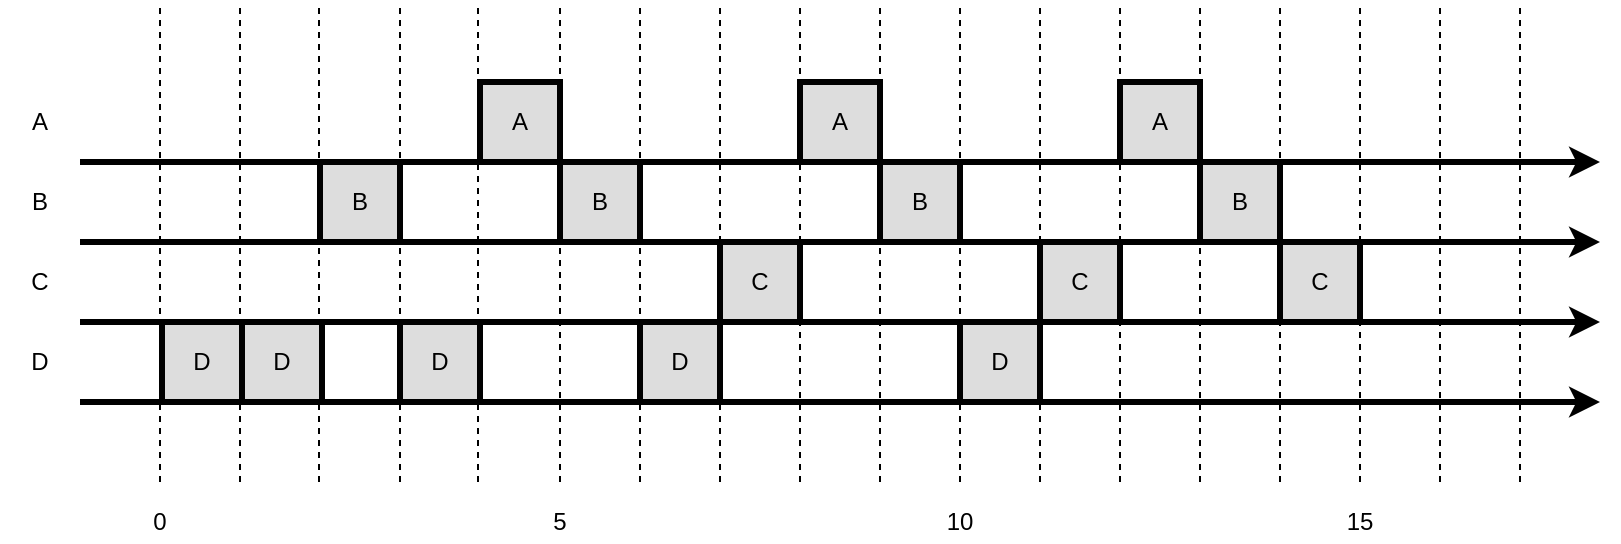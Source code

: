 <mxfile version="21.6.2" type="device">
  <diagram id="koR6rEhH4RlhdVhZv6KK" name="Page-1">
    <mxGraphModel dx="2074" dy="1128" grid="1" gridSize="10" guides="1" tooltips="1" connect="1" arrows="1" fold="1" page="1" pageScale="1" pageWidth="827" pageHeight="1169" math="0" shadow="0">
      <root>
        <mxCell id="0" />
        <mxCell id="1" parent="0" />
        <mxCell id="553mWZuIQJLopImlODBH-5" value="" style="endArrow=classic;html=1;strokeWidth=3;" parent="1" edge="1">
          <mxGeometry width="50" height="50" relative="1" as="geometry">
            <mxPoint x="40" y="320" as="sourcePoint" />
            <mxPoint x="800" y="320" as="targetPoint" />
          </mxGeometry>
        </mxCell>
        <mxCell id="553mWZuIQJLopImlODBH-10" value="" style="endArrow=none;dashed=1;html=1;" parent="1" edge="1">
          <mxGeometry width="50" height="50" relative="1" as="geometry">
            <mxPoint x="80" y="400" as="sourcePoint" />
            <mxPoint x="80" y="160" as="targetPoint" />
          </mxGeometry>
        </mxCell>
        <mxCell id="553mWZuIQJLopImlODBH-11" value="" style="endArrow=none;dashed=1;html=1;" parent="1" edge="1">
          <mxGeometry width="50" height="50" relative="1" as="geometry">
            <mxPoint x="120" y="400" as="sourcePoint" />
            <mxPoint x="120" y="160" as="targetPoint" />
          </mxGeometry>
        </mxCell>
        <mxCell id="553mWZuIQJLopImlODBH-12" value="" style="endArrow=none;dashed=1;html=1;" parent="1" edge="1">
          <mxGeometry width="50" height="50" relative="1" as="geometry">
            <mxPoint x="159.5" y="400" as="sourcePoint" />
            <mxPoint x="159.5" y="160" as="targetPoint" />
          </mxGeometry>
        </mxCell>
        <mxCell id="553mWZuIQJLopImlODBH-13" value="" style="endArrow=none;dashed=1;html=1;" parent="1" edge="1">
          <mxGeometry width="50" height="50" relative="1" as="geometry">
            <mxPoint x="200" y="400" as="sourcePoint" />
            <mxPoint x="200" y="160" as="targetPoint" />
          </mxGeometry>
        </mxCell>
        <mxCell id="553mWZuIQJLopImlODBH-14" value="" style="endArrow=none;dashed=1;html=1;" parent="1" edge="1">
          <mxGeometry width="50" height="50" relative="1" as="geometry">
            <mxPoint x="239" y="400" as="sourcePoint" />
            <mxPoint x="239" y="160" as="targetPoint" />
          </mxGeometry>
        </mxCell>
        <mxCell id="553mWZuIQJLopImlODBH-15" value="" style="endArrow=none;dashed=1;html=1;" parent="1" edge="1">
          <mxGeometry width="50" height="50" relative="1" as="geometry">
            <mxPoint x="280" y="400" as="sourcePoint" />
            <mxPoint x="280" y="160" as="targetPoint" />
          </mxGeometry>
        </mxCell>
        <mxCell id="553mWZuIQJLopImlODBH-16" value="" style="endArrow=none;dashed=1;html=1;" parent="1" edge="1">
          <mxGeometry width="50" height="50" relative="1" as="geometry">
            <mxPoint x="320" y="400" as="sourcePoint" />
            <mxPoint x="320" y="160" as="targetPoint" />
          </mxGeometry>
        </mxCell>
        <mxCell id="553mWZuIQJLopImlODBH-17" value="" style="endArrow=none;dashed=1;html=1;" parent="1" edge="1">
          <mxGeometry width="50" height="50" relative="1" as="geometry">
            <mxPoint x="360" y="400" as="sourcePoint" />
            <mxPoint x="360" y="160" as="targetPoint" />
          </mxGeometry>
        </mxCell>
        <mxCell id="553mWZuIQJLopImlODBH-18" value="" style="endArrow=none;dashed=1;html=1;" parent="1" edge="1">
          <mxGeometry width="50" height="50" relative="1" as="geometry">
            <mxPoint x="400" y="400" as="sourcePoint" />
            <mxPoint x="400" y="160" as="targetPoint" />
          </mxGeometry>
        </mxCell>
        <mxCell id="553mWZuIQJLopImlODBH-19" value="" style="endArrow=none;dashed=1;html=1;" parent="1" edge="1">
          <mxGeometry width="50" height="50" relative="1" as="geometry">
            <mxPoint x="440" y="400" as="sourcePoint" />
            <mxPoint x="440" y="160" as="targetPoint" />
          </mxGeometry>
        </mxCell>
        <mxCell id="553mWZuIQJLopImlODBH-20" value="" style="endArrow=none;dashed=1;html=1;" parent="1" edge="1">
          <mxGeometry width="50" height="50" relative="1" as="geometry">
            <mxPoint x="480" y="400" as="sourcePoint" />
            <mxPoint x="480" y="160" as="targetPoint" />
          </mxGeometry>
        </mxCell>
        <mxCell id="553mWZuIQJLopImlODBH-21" value="" style="endArrow=none;dashed=1;html=1;" parent="1" edge="1">
          <mxGeometry width="50" height="50" relative="1" as="geometry">
            <mxPoint x="520" y="400" as="sourcePoint" />
            <mxPoint x="520" y="160" as="targetPoint" />
          </mxGeometry>
        </mxCell>
        <mxCell id="553mWZuIQJLopImlODBH-22" value="" style="endArrow=none;dashed=1;html=1;" parent="1" edge="1">
          <mxGeometry width="50" height="50" relative="1" as="geometry">
            <mxPoint x="560" y="400" as="sourcePoint" />
            <mxPoint x="560" y="160" as="targetPoint" />
          </mxGeometry>
        </mxCell>
        <mxCell id="553mWZuIQJLopImlODBH-23" value="" style="endArrow=none;dashed=1;html=1;" parent="1" edge="1">
          <mxGeometry width="50" height="50" relative="1" as="geometry">
            <mxPoint x="600" y="400" as="sourcePoint" />
            <mxPoint x="600" y="160" as="targetPoint" />
          </mxGeometry>
        </mxCell>
        <mxCell id="553mWZuIQJLopImlODBH-24" value="" style="endArrow=none;dashed=1;html=1;" parent="1" edge="1">
          <mxGeometry width="50" height="50" relative="1" as="geometry">
            <mxPoint x="640" y="400" as="sourcePoint" />
            <mxPoint x="640" y="160" as="targetPoint" />
          </mxGeometry>
        </mxCell>
        <mxCell id="553mWZuIQJLopImlODBH-25" value="" style="endArrow=none;dashed=1;html=1;" parent="1" edge="1">
          <mxGeometry width="50" height="50" relative="1" as="geometry">
            <mxPoint x="680" y="400" as="sourcePoint" />
            <mxPoint x="680" y="160" as="targetPoint" />
          </mxGeometry>
        </mxCell>
        <mxCell id="553mWZuIQJLopImlODBH-26" value="" style="endArrow=none;dashed=1;html=1;" parent="1" edge="1">
          <mxGeometry width="50" height="50" relative="1" as="geometry">
            <mxPoint x="720" y="400" as="sourcePoint" />
            <mxPoint x="720" y="160" as="targetPoint" />
          </mxGeometry>
        </mxCell>
        <mxCell id="553mWZuIQJLopImlODBH-27" value="" style="endArrow=none;dashed=1;html=1;" parent="1" edge="1">
          <mxGeometry width="50" height="50" relative="1" as="geometry">
            <mxPoint x="760" y="400" as="sourcePoint" />
            <mxPoint x="760" y="160" as="targetPoint" />
          </mxGeometry>
        </mxCell>
        <mxCell id="553mWZuIQJLopImlODBH-28" value="" style="endArrow=classic;html=1;strokeWidth=3;" parent="1" edge="1">
          <mxGeometry width="50" height="50" relative="1" as="geometry">
            <mxPoint x="40" y="280" as="sourcePoint" />
            <mxPoint x="800" y="280" as="targetPoint" />
          </mxGeometry>
        </mxCell>
        <mxCell id="553mWZuIQJLopImlODBH-29" value="" style="endArrow=classic;html=1;strokeWidth=3;" parent="1" edge="1">
          <mxGeometry width="50" height="50" relative="1" as="geometry">
            <mxPoint x="40" y="240" as="sourcePoint" />
            <mxPoint x="800" y="240" as="targetPoint" />
          </mxGeometry>
        </mxCell>
        <mxCell id="553mWZuIQJLopImlODBH-30" value="0" style="text;html=1;strokeColor=none;fillColor=none;align=center;verticalAlign=middle;whiteSpace=wrap;rounded=0;" parent="1" vertex="1">
          <mxGeometry x="60" y="410" width="40" height="20" as="geometry" />
        </mxCell>
        <mxCell id="553mWZuIQJLopImlODBH-31" value="5" style="text;html=1;strokeColor=none;fillColor=none;align=center;verticalAlign=middle;whiteSpace=wrap;rounded=0;" parent="1" vertex="1">
          <mxGeometry x="260" y="410" width="40" height="20" as="geometry" />
        </mxCell>
        <mxCell id="553mWZuIQJLopImlODBH-32" value="10" style="text;html=1;strokeColor=none;fillColor=none;align=center;verticalAlign=middle;whiteSpace=wrap;rounded=0;" parent="1" vertex="1">
          <mxGeometry x="460" y="410" width="40" height="20" as="geometry" />
        </mxCell>
        <mxCell id="553mWZuIQJLopImlODBH-33" value="15" style="text;html=1;strokeColor=none;fillColor=none;align=center;verticalAlign=middle;whiteSpace=wrap;rounded=0;" parent="1" vertex="1">
          <mxGeometry x="660" y="410" width="40" height="20" as="geometry" />
        </mxCell>
        <mxCell id="553mWZuIQJLopImlODBH-34" value="A" style="text;html=1;strokeColor=none;fillColor=none;align=center;verticalAlign=middle;whiteSpace=wrap;rounded=0;" parent="1" vertex="1">
          <mxGeometry y="210" width="40" height="20" as="geometry" />
        </mxCell>
        <mxCell id="553mWZuIQJLopImlODBH-35" value="B" style="text;html=1;strokeColor=none;fillColor=none;align=center;verticalAlign=middle;whiteSpace=wrap;rounded=0;" parent="1" vertex="1">
          <mxGeometry y="250" width="40" height="20" as="geometry" />
        </mxCell>
        <mxCell id="553mWZuIQJLopImlODBH-36" value="C" style="text;html=1;strokeColor=none;fillColor=none;align=center;verticalAlign=middle;whiteSpace=wrap;rounded=0;" parent="1" vertex="1">
          <mxGeometry y="290" width="40" height="20" as="geometry" />
        </mxCell>
        <mxCell id="553mWZuIQJLopImlODBH-43" value="" style="endArrow=classic;html=1;strokeWidth=3;" parent="1" edge="1">
          <mxGeometry width="50" height="50" relative="1" as="geometry">
            <mxPoint x="40" y="360" as="sourcePoint" />
            <mxPoint x="800" y="360" as="targetPoint" />
          </mxGeometry>
        </mxCell>
        <mxCell id="553mWZuIQJLopImlODBH-46" value="D" style="text;html=1;strokeColor=none;fillColor=none;align=center;verticalAlign=middle;whiteSpace=wrap;rounded=0;" parent="1" vertex="1">
          <mxGeometry y="330" width="40" height="20" as="geometry" />
        </mxCell>
        <mxCell id="u0UwmiHKUNXPcd39aIL_-1" value="D" style="rounded=0;whiteSpace=wrap;html=1;strokeWidth=3;fillColor=#dddddd;" parent="1" vertex="1">
          <mxGeometry x="81" y="320" width="40" height="40" as="geometry" />
        </mxCell>
        <mxCell id="u0UwmiHKUNXPcd39aIL_-14" value="D" style="rounded=0;whiteSpace=wrap;html=1;strokeWidth=3;fillColor=#dddddd;" parent="1" vertex="1">
          <mxGeometry x="121" y="320" width="40" height="40" as="geometry" />
        </mxCell>
        <mxCell id="u0UwmiHKUNXPcd39aIL_-15" value="B" style="rounded=0;whiteSpace=wrap;html=1;strokeWidth=3;fillColor=#dddddd;" parent="1" vertex="1">
          <mxGeometry x="160" y="240" width="40" height="40" as="geometry" />
        </mxCell>
        <mxCell id="u0UwmiHKUNXPcd39aIL_-16" value="D" style="rounded=0;whiteSpace=wrap;html=1;strokeWidth=3;fillColor=#dddddd;" parent="1" vertex="1">
          <mxGeometry x="200" y="320" width="40" height="40" as="geometry" />
        </mxCell>
        <mxCell id="u0UwmiHKUNXPcd39aIL_-17" value="A" style="rounded=0;whiteSpace=wrap;html=1;strokeWidth=3;fillColor=#dddddd;" parent="1" vertex="1">
          <mxGeometry x="240" y="200" width="40" height="40" as="geometry" />
        </mxCell>
        <mxCell id="u0UwmiHKUNXPcd39aIL_-18" value="B" style="rounded=0;whiteSpace=wrap;html=1;strokeWidth=3;fillColor=#dddddd;" parent="1" vertex="1">
          <mxGeometry x="280" y="240" width="40" height="40" as="geometry" />
        </mxCell>
        <mxCell id="u0UwmiHKUNXPcd39aIL_-19" value="D" style="rounded=0;whiteSpace=wrap;html=1;strokeWidth=3;fillColor=#dddddd;" parent="1" vertex="1">
          <mxGeometry x="320" y="320" width="40" height="40" as="geometry" />
        </mxCell>
        <mxCell id="u0UwmiHKUNXPcd39aIL_-20" value="C" style="rounded=0;whiteSpace=wrap;html=1;strokeWidth=3;fillColor=#dddddd;" parent="1" vertex="1">
          <mxGeometry x="360" y="280" width="40" height="40" as="geometry" />
        </mxCell>
        <mxCell id="u0UwmiHKUNXPcd39aIL_-21" value="A" style="rounded=0;whiteSpace=wrap;html=1;strokeWidth=3;fillColor=#dddddd;" parent="1" vertex="1">
          <mxGeometry x="400" y="200" width="40" height="40" as="geometry" />
        </mxCell>
        <mxCell id="u0UwmiHKUNXPcd39aIL_-23" value="B" style="rounded=0;whiteSpace=wrap;html=1;strokeWidth=3;fillColor=#dddddd;" parent="1" vertex="1">
          <mxGeometry x="440" y="240" width="40" height="40" as="geometry" />
        </mxCell>
        <mxCell id="u0UwmiHKUNXPcd39aIL_-24" value="D" style="rounded=0;whiteSpace=wrap;html=1;strokeWidth=3;fillColor=#dddddd;" parent="1" vertex="1">
          <mxGeometry x="480" y="320" width="40" height="40" as="geometry" />
        </mxCell>
        <mxCell id="u0UwmiHKUNXPcd39aIL_-25" value="C" style="rounded=0;whiteSpace=wrap;html=1;strokeWidth=3;fillColor=#dddddd;" parent="1" vertex="1">
          <mxGeometry x="520" y="280" width="40" height="40" as="geometry" />
        </mxCell>
        <mxCell id="u0UwmiHKUNXPcd39aIL_-26" value="A" style="rounded=0;whiteSpace=wrap;html=1;strokeWidth=3;fillColor=#dddddd;" parent="1" vertex="1">
          <mxGeometry x="560" y="200" width="40" height="40" as="geometry" />
        </mxCell>
        <mxCell id="u0UwmiHKUNXPcd39aIL_-27" value="B" style="rounded=0;whiteSpace=wrap;html=1;strokeWidth=3;fillColor=#dddddd;" parent="1" vertex="1">
          <mxGeometry x="600" y="240" width="40" height="40" as="geometry" />
        </mxCell>
        <mxCell id="u0UwmiHKUNXPcd39aIL_-28" value="C" style="rounded=0;whiteSpace=wrap;html=1;strokeWidth=3;fillColor=#dddddd;" parent="1" vertex="1">
          <mxGeometry x="640" y="280" width="40" height="40" as="geometry" />
        </mxCell>
      </root>
    </mxGraphModel>
  </diagram>
</mxfile>
